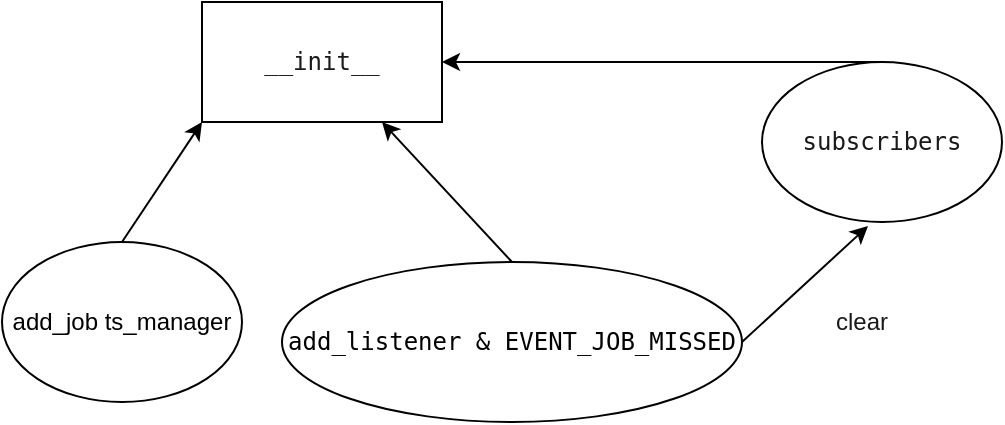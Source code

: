 <mxfile version="20.5.1" type="github">
  <diagram id="G98q_UxKe3HcsfpWrHot" name="Page-1">
    <mxGraphModel dx="1422" dy="794" grid="1" gridSize="10" guides="1" tooltips="1" connect="1" arrows="1" fold="1" page="1" pageScale="1" pageWidth="850" pageHeight="1100" math="0" shadow="0">
      <root>
        <mxCell id="0" />
        <mxCell id="1" parent="0" />
        <mxCell id="5E43jQ3EWbP4kRdc66n_-6" value="&lt;pre style=&quot;font-family: &amp;quot;JetBrains Mono&amp;quot;, monospace; font-size: 9pt;&quot;&gt;&lt;font color=&quot;#1a1a1a&quot; style=&quot;background-color: rgb(255, 255, 255);&quot;&gt;__init__&lt;/font&gt;&lt;/pre&gt;" style="rounded=0;whiteSpace=wrap;html=1;" vertex="1" parent="1">
          <mxGeometry x="280" y="120" width="120" height="60" as="geometry" />
        </mxCell>
        <mxCell id="5E43jQ3EWbP4kRdc66n_-7" value="add_job ts_manager" style="ellipse;whiteSpace=wrap;html=1;" vertex="1" parent="1">
          <mxGeometry x="180" y="240" width="120" height="80" as="geometry" />
        </mxCell>
        <mxCell id="5E43jQ3EWbP4kRdc66n_-9" value="&lt;pre style=&quot;font-family: &amp;quot;JetBrains Mono&amp;quot;, monospace; font-size: 9pt;&quot;&gt;&lt;span style=&quot;background-color: rgb(255, 255, 255);&quot;&gt;add_listener &amp;amp; &lt;/span&gt;EVENT_JOB_MISSED&lt;/pre&gt;" style="ellipse;whiteSpace=wrap;html=1;" vertex="1" parent="1">
          <mxGeometry x="320" y="250" width="230" height="80" as="geometry" />
        </mxCell>
        <mxCell id="5E43jQ3EWbP4kRdc66n_-10" value="" style="endArrow=classic;html=1;rounded=0;fontColor=#000000;exitX=0.5;exitY=0;exitDx=0;exitDy=0;entryX=0;entryY=1;entryDx=0;entryDy=0;" edge="1" parent="1" source="5E43jQ3EWbP4kRdc66n_-7" target="5E43jQ3EWbP4kRdc66n_-6">
          <mxGeometry width="50" height="50" relative="1" as="geometry">
            <mxPoint x="400" y="370" as="sourcePoint" />
            <mxPoint x="450" y="320" as="targetPoint" />
          </mxGeometry>
        </mxCell>
        <mxCell id="5E43jQ3EWbP4kRdc66n_-11" value="" style="endArrow=classic;html=1;rounded=0;fontColor=#000000;exitX=0.5;exitY=0;exitDx=0;exitDy=0;entryX=0.75;entryY=1;entryDx=0;entryDy=0;" edge="1" parent="1" source="5E43jQ3EWbP4kRdc66n_-9" target="5E43jQ3EWbP4kRdc66n_-6">
          <mxGeometry width="50" height="50" relative="1" as="geometry">
            <mxPoint x="400" y="370" as="sourcePoint" />
            <mxPoint x="450" y="320" as="targetPoint" />
          </mxGeometry>
        </mxCell>
        <mxCell id="5E43jQ3EWbP4kRdc66n_-12" value="&lt;pre style=&quot;font-family: &amp;quot;JetBrains Mono&amp;quot;, monospace; font-size: 9pt;&quot;&gt;&lt;font style=&quot;&quot; color=&quot;#1a1a1a&quot;&gt;subscribers&lt;/font&gt;&lt;/pre&gt;" style="ellipse;whiteSpace=wrap;html=1;labelBackgroundColor=#FFFFFF;fontColor=#000000;" vertex="1" parent="1">
          <mxGeometry x="560" y="150" width="120" height="80" as="geometry" />
        </mxCell>
        <mxCell id="5E43jQ3EWbP4kRdc66n_-13" value="" style="endArrow=classic;html=1;rounded=0;fontColor=#1A1A1A;exitX=0.5;exitY=0;exitDx=0;exitDy=0;entryX=1;entryY=0.5;entryDx=0;entryDy=0;" edge="1" parent="1" source="5E43jQ3EWbP4kRdc66n_-12" target="5E43jQ3EWbP4kRdc66n_-6">
          <mxGeometry width="50" height="50" relative="1" as="geometry">
            <mxPoint x="400" y="350" as="sourcePoint" />
            <mxPoint x="450" y="300" as="targetPoint" />
          </mxGeometry>
        </mxCell>
        <mxCell id="5E43jQ3EWbP4kRdc66n_-14" value="" style="endArrow=classic;html=1;rounded=0;fontColor=#1A1A1A;exitX=1;exitY=0.5;exitDx=0;exitDy=0;entryX=0.442;entryY=1.025;entryDx=0;entryDy=0;entryPerimeter=0;" edge="1" parent="1" source="5E43jQ3EWbP4kRdc66n_-9" target="5E43jQ3EWbP4kRdc66n_-12">
          <mxGeometry width="50" height="50" relative="1" as="geometry">
            <mxPoint x="400" y="340" as="sourcePoint" />
            <mxPoint x="450" y="290" as="targetPoint" />
          </mxGeometry>
        </mxCell>
        <mxCell id="5E43jQ3EWbP4kRdc66n_-15" value="clear" style="text;html=1;strokeColor=none;fillColor=none;align=center;verticalAlign=middle;whiteSpace=wrap;rounded=0;labelBackgroundColor=none;fontColor=#1A1A1A;" vertex="1" parent="1">
          <mxGeometry x="580" y="265" width="60" height="30" as="geometry" />
        </mxCell>
      </root>
    </mxGraphModel>
  </diagram>
</mxfile>
